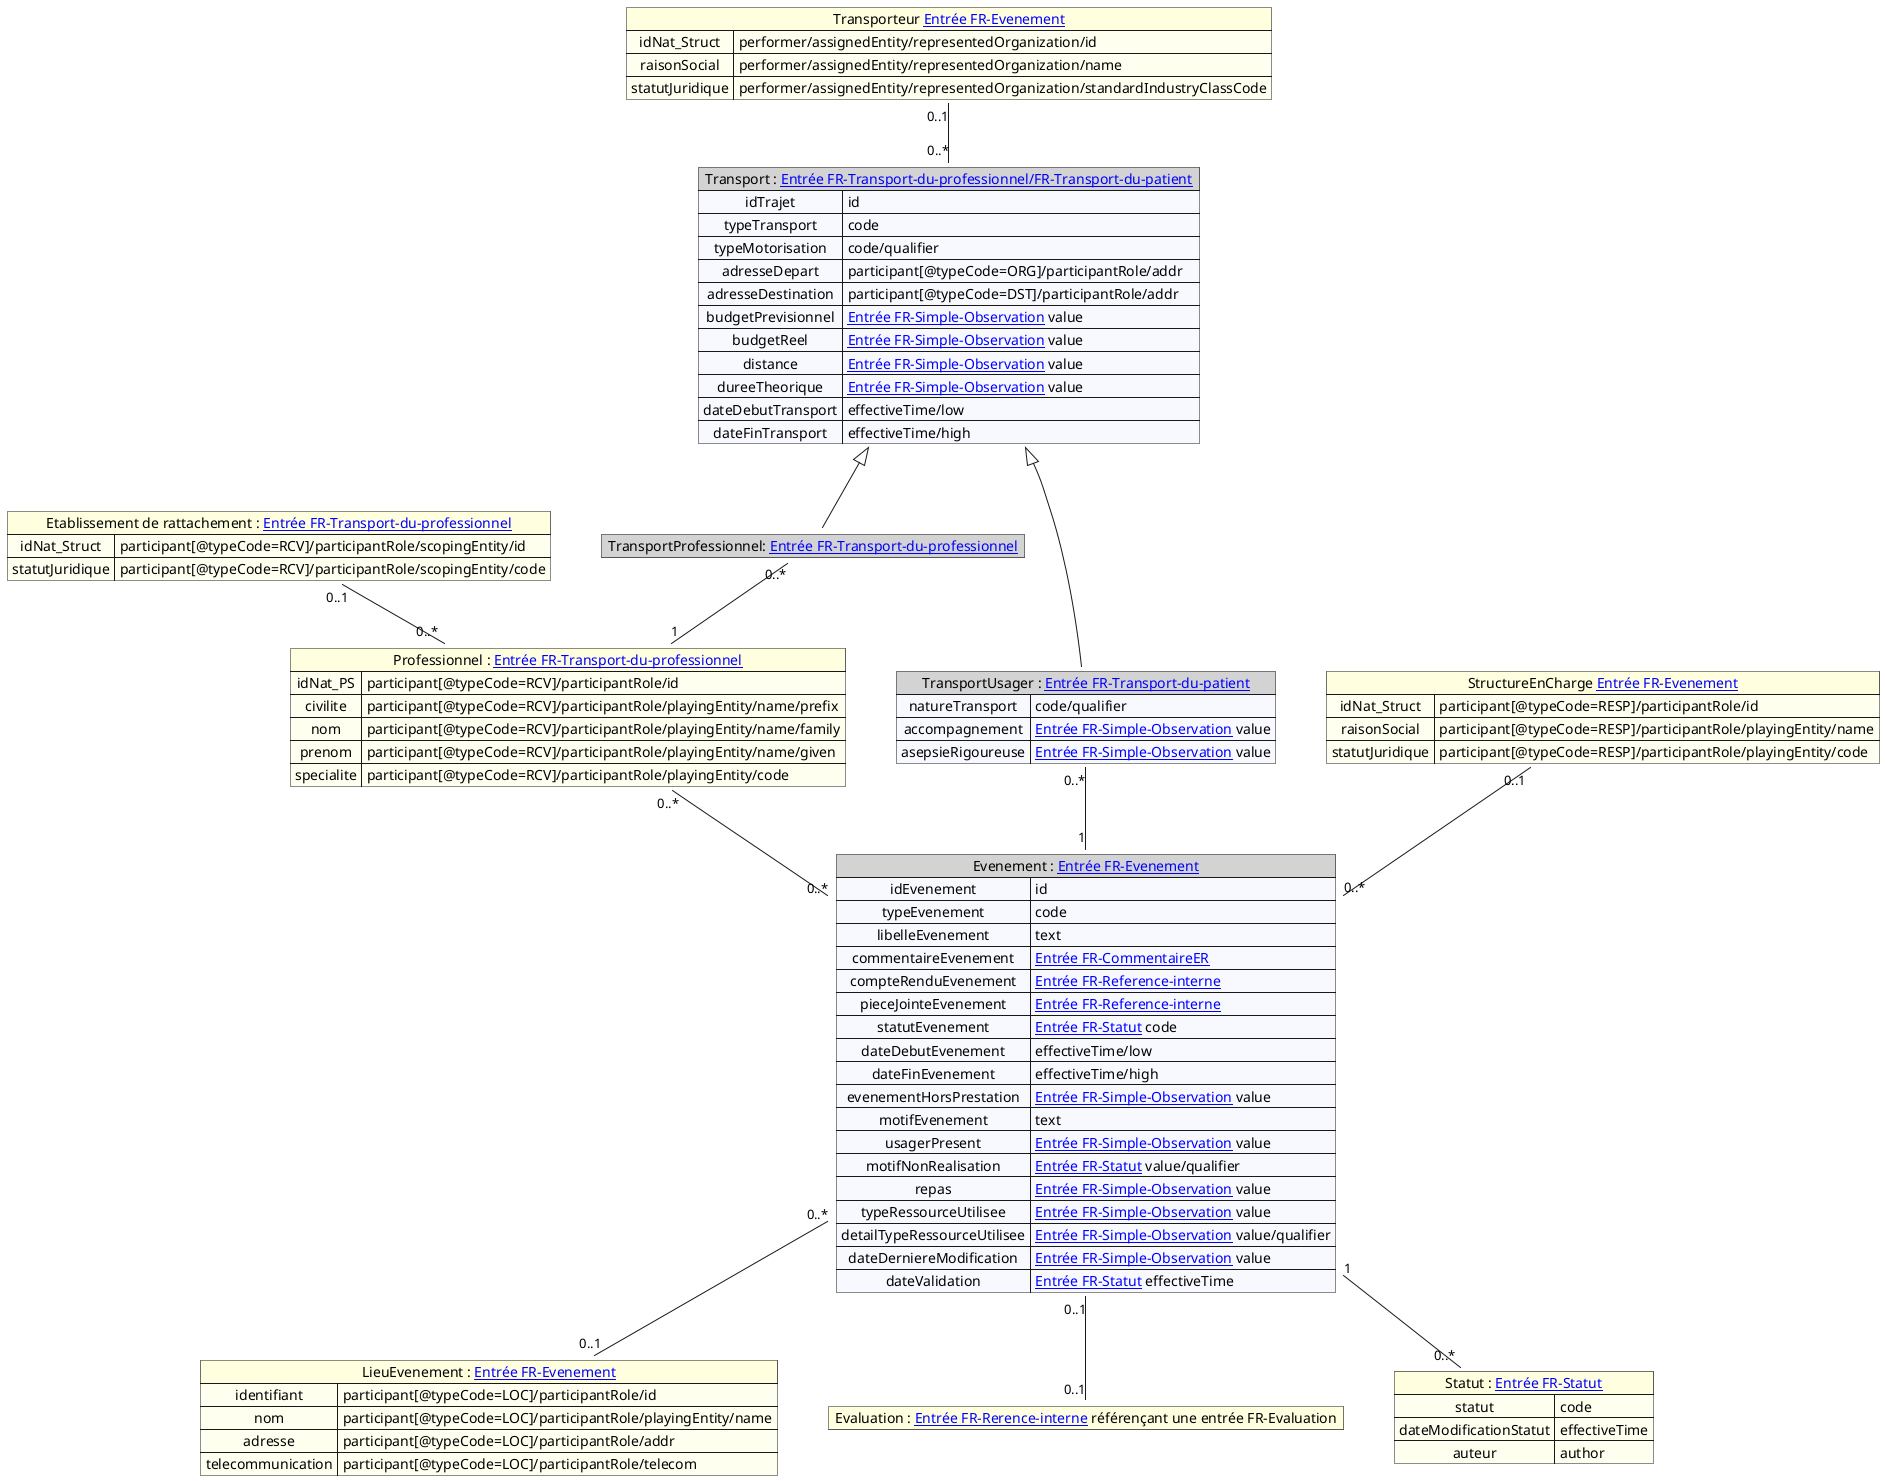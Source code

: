 @startuml


map "Evenement : [[contenu_dossier_corps_cda.html Entrée FR-Evenement]]" as Evenement #back:ghostWhite;header:LightGray {
    idEvenement => id
    typeEvenement => code
    libelleEvenement => text
    commentaireEvenement => [[contenu_dossier_corps_cda.html Entrée FR-CommentaireER]]
    compteRenduEvenement => [[contenu_dossier_corps_cda.html Entrée FR-Reference-interne]]
    pieceJointeEvenement => [[contenu_dossier_corps_cda.html Entrée FR-Reference-interne]]
    statutEvenement => [[contenu_dossier_corps_cda.html Entrée FR-Statut]] code
    dateDebutEvenement => effectiveTime/low
    dateFinEvenement => effectiveTime/high
    evenementHorsPrestation => [[contenu_dossier_corps_cda.html Entrée FR-Simple-Observation]] value
    motifEvenement => text
    usagerPresent => [[contenu_dossier_corps_cda.html Entrée FR-Simple-Observation]] value
    motifNonRealisation => [[contenu_dossier_corps_cda.html Entrée FR-Statut]] value/qualifier 
    repas => [[contenu_dossier_corps_cda.html Entrée FR-Simple-Observation]] value
    typeRessourceUtilisee => [[contenu_dossier_corps_cda.html Entrée FR-Simple-Observation]] value
    detailTypeRessourceUtilisee => [[contenu_dossier_corps_cda.html Entrée FR-Simple-Observation]] value/qualifier
    dateDerniereModification => [[contenu_dossier_corps_cda.html Entrée FR-Simple-Observation]] value
    dateValidation => [[contenu_dossier_corps_cda.html Entrée FR-Statut]] effectiveTime
}
map "Transport : [[contenu_dossier_corps_cda.html Entrée FR-Transport-du-professionnel/FR-Transport-du-patient]]" as Transport#back:ghostWhite;header:LightGray {
    idTrajet => id
    typeTransport => code
    typeMotorisation => code/qualifier
    adresseDepart => participant[@typeCode=ORG]/participantRole/addr
    adresseDestination => participant[@typeCode=DST]/participantRole/addr
    budgetPrevisionnel => [[contenu_dossier_corps_cda.html Entrée FR-Simple-Observation]] value
    budgetReel => [[contenu_dossier_corps_cda.html Entrée FR-Simple-Observation]] value
    distance => [[contenu_dossier_corps_cda.html Entrée FR-Simple-Observation]] value
    dureeTheorique => [[contenu_dossier_corps_cda.html Entrée FR-Simple-Observation]] value
    dateDebutTransport => effectiveTime/low
    dateFinTransport => effectiveTime/high

}
map "Professionnel : [[contenu_dossier_corps_cda.html Entrée FR-Transport-du-professionnel]]" as Professionnel #back:Ivory;header:LightYellow  {
    idNat_PS => participant[@typeCode=RCV]/participantRole/id
    civilite => participant[@typeCode=RCV]/participantRole/playingEntity/name/prefix
    nom => participant[@typeCode=RCV]/participantRole/playingEntity/name/family
    prenom => participant[@typeCode=RCV]/participantRole/playingEntity/name/given
    specialite => participant[@typeCode=RCV]/participantRole/playingEntity/code
}

map "Etablissement de rattachement : [[contenu_dossier_corps_cda.html Entrée FR-Transport-du-professionnel]]" as etablissementDeRattachement #back:Ivory;header:LightYellow {
    idNat_Struct => participant[@typeCode=RCV]/participantRole/scopingEntity/id
    statutJuridique => participant[@typeCode=RCV]/participantRole/scopingEntity/code
}

map "Transporteur [[contenu_dossier_corps_cda.html Entrée FR-Evenement]]" as transporteur #back:Ivory;header:LightYellow  {
    idNat_Struct => performer/assignedEntity/representedOrganization/id
    raisonSocial => performer/assignedEntity/representedOrganization/name
    statutJuridique =>  performer/assignedEntity/representedOrganization/standardIndustryClassCode
}

map "StructureEnCharge [[contenu_dossier_corps_cda.html Entrée FR-Evenement]]" as structureEnCharge #back:Ivory;header:LightYellow  {
    idNat_Struct => participant[@typeCode=RESP]/participantRole/id
    raisonSocial => participant[@typeCode=RESP]/participantRole/playingEntity/name
    statutJuridique => participant[@typeCode=RESP]/participantRole/playingEntity/code
}


map "TransportProfessionnel: [[contenu_dossier_corps_cda.html Entrée FR-Transport-du-professionnel]]" as TransportPro#back:ghostWhite;header:LightGray {
}



map "TransportUsager : [[contenu_dossier_corps_cda.html Entrée FR-Transport-du-patient]]" as TransportUsager#back:ghostWhite;header:LightGray {
    natureTransport => code/qualifier
    accompagnement => [[contenu_dossier_corps_cda.html Entrée FR-Simple-Observation]] value
    asepsieRigoureuse => [[contenu_dossier_corps_cda.html Entrée FR-Simple-Observation]] value
}

map "LieuEvenement : [[contenu_dossier_corps_cda.html Entrée FR-Evenement]]" as Lieu #back:Ivory;header:LightYellow  {
    identifiant => participant[@typeCode=LOC]/participantRole/id    
    nom => participant[@typeCode=LOC]/participantRole/playingEntity/name
    adresse => participant[@typeCode=LOC]/participantRole/addr
    telecommunication => participant[@typeCode=LOC]/participantRole/telecom 
}

map "Evaluation : [[contenu_dossier_corps_cda.html Entrée FR-Rerence-interne]] référençant une entrée FR-Evaluation" as Evaluation #back:Ivory;header:LightYellow {
}

map "Statut : [[contenu_dossier_corps_cda.html Entrée FR-Statut]]" as Statut #back:Ivory;header:LightYellow{
    statut => code
    dateModificationStatut => effectiveTime
    auteur => author
}


Evenement "0..*" -- "0..1" Lieu  
Professionnel "0..*" -- "0..*" Evenement
structureEnCharge "0..1" -- "0..*" Evenement
Transport <|-- TransportPro
Transport <|-- TransportUsager
TransportUsager "0..*" -- "1" Evenement
TransportPro "0..*" -- "1" Professionnel
Evenement "0..1" -- "0..1" Evaluation
Evenement "1" -- "0..*" Statut
transporteur "0..1" -- "0..*" Transport
etablissementDeRattachement "0..1" -- "0..*" Professionnel



@enduml